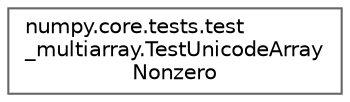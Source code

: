 digraph "Graphical Class Hierarchy"
{
 // LATEX_PDF_SIZE
  bgcolor="transparent";
  edge [fontname=Helvetica,fontsize=10,labelfontname=Helvetica,labelfontsize=10];
  node [fontname=Helvetica,fontsize=10,shape=box,height=0.2,width=0.4];
  rankdir="LR";
  Node0 [id="Node000000",label="numpy.core.tests.test\l_multiarray.TestUnicodeArray\lNonzero",height=0.2,width=0.4,color="grey40", fillcolor="white", style="filled",URL="$db/db6/classnumpy_1_1core_1_1tests_1_1test__multiarray_1_1TestUnicodeArrayNonzero.html",tooltip=" "];
}
